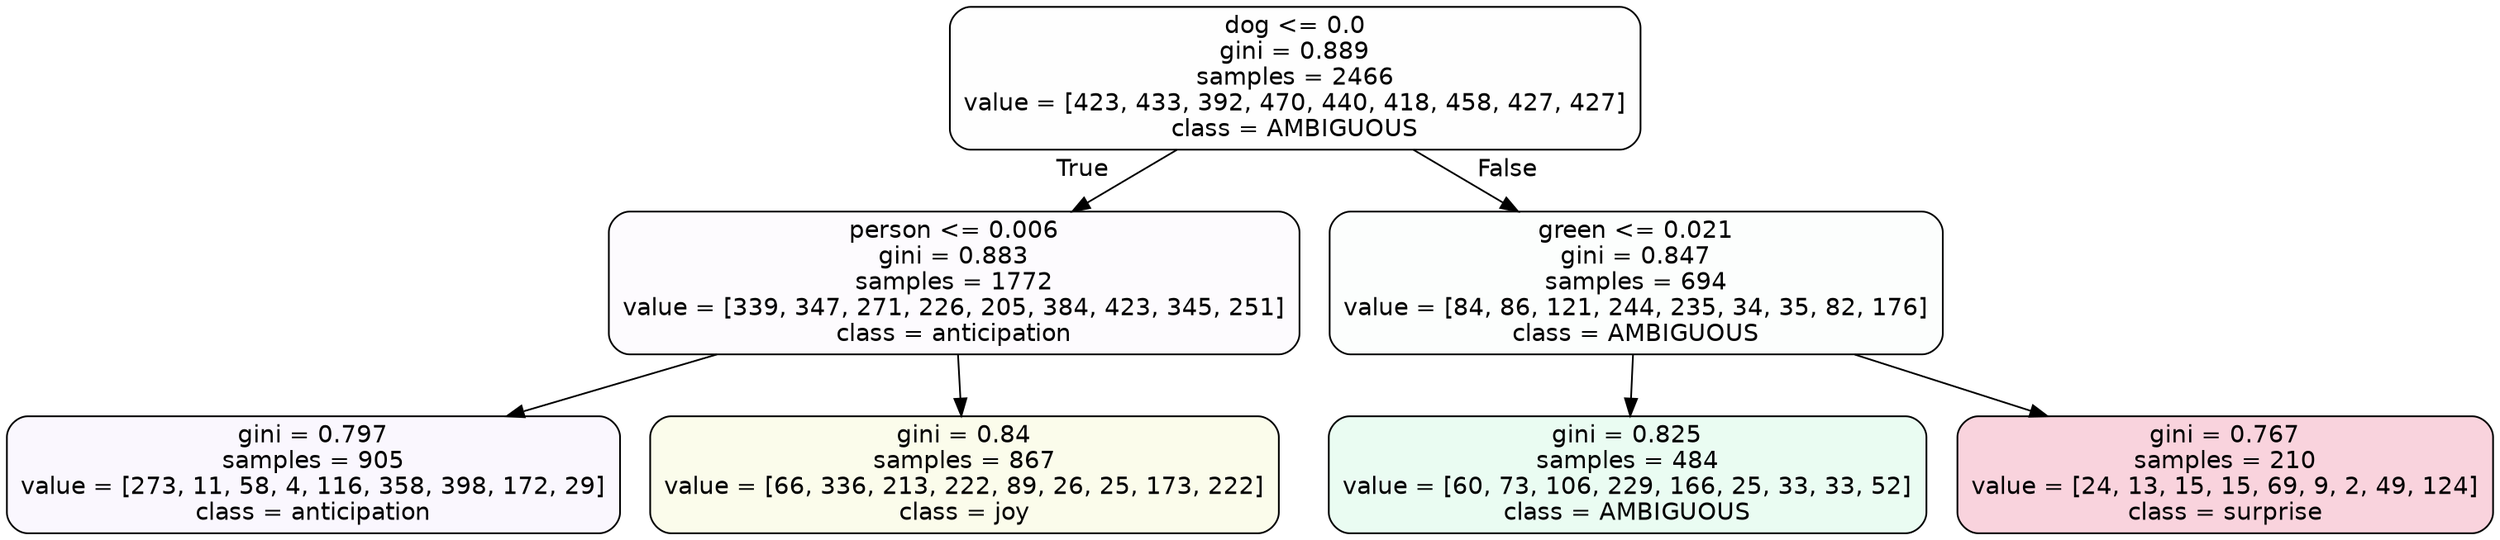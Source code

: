 digraph Tree {
node [shape=box, style="filled, rounded", color="black", fontname=helvetica] ;
edge [fontname=helvetica] ;
0 [label="dog <= 0.0\ngini = 0.889\nsamples = 2466\nvalue = [423, 433, 392, 470, 440, 418, 458, 427, 427]\nclass = AMBIGUOUS", fillcolor="#39e58101"] ;
1 [label="person <= 0.006\ngini = 0.883\nsamples = 1772\nvalue = [339, 347, 271, 226, 205, 384, 423, 345, 251]\nclass = anticipation", fillcolor="#8139e504"] ;
0 -> 1 [labeldistance=2.5, labelangle=45, headlabel="True"] ;
2 [label="gini = 0.797\nsamples = 905\nvalue = [273, 11, 58, 4, 116, 358, 398, 172, 29]\nclass = anticipation", fillcolor="#8139e50a"] ;
1 -> 2 ;
3 [label="gini = 0.84\nsamples = 867\nvalue = [66, 336, 213, 222, 89, 26, 25, 173, 222]\nclass = joy", fillcolor="#d7e53919"] ;
1 -> 3 ;
4 [label="green <= 0.021\ngini = 0.847\nsamples = 694\nvalue = [84, 86, 121, 244, 235, 34, 35, 82, 176]\nclass = AMBIGUOUS", fillcolor="#39e58103"] ;
0 -> 4 [labeldistance=2.5, labelangle=-45, headlabel="False"] ;
5 [label="gini = 0.825\nsamples = 484\nvalue = [60, 73, 106, 229, 166, 25, 33, 33, 52]\nclass = AMBIGUOUS", fillcolor="#39e5811a"] ;
4 -> 5 ;
6 [label="gini = 0.767\nsamples = 210\nvalue = [24, 13, 15, 15, 69, 9, 2, 49, 124]\nclass = surprise", fillcolor="#e5396438"] ;
4 -> 6 ;
}